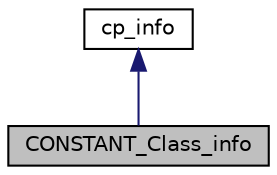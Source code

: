 digraph "CONSTANT_Class_info"
{
  edge [fontname="Helvetica",fontsize="10",labelfontname="Helvetica",labelfontsize="10"];
  node [fontname="Helvetica",fontsize="10",shape=record];
  Node1 [label="CONSTANT_Class_info",height=0.2,width=0.4,color="black", fillcolor="grey75", style="filled", fontcolor="black"];
  Node2 -> Node1 [dir="back",color="midnightblue",fontsize="10",style="solid",fontname="Helvetica"];
  Node2 [label="cp_info",height=0.2,width=0.4,color="black", fillcolor="white", style="filled",URL="$classcp__info.html",tooltip="Contém informações que serão usadas posteriormente. "];
}
